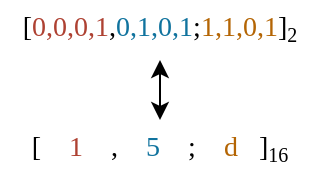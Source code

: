 <mxfile version="22.1.16" type="device">
  <diagram name="Page-1" id="PRzGFEer6lueQJeepG93">
    <mxGraphModel dx="391" dy="268" grid="1" gridSize="10" guides="1" tooltips="1" connect="1" arrows="1" fold="1" page="1" pageScale="1" pageWidth="850" pageHeight="1100" math="0" shadow="0">
      <root>
        <mxCell id="0" />
        <mxCell id="1" parent="0" />
        <mxCell id="E7tVoDa2i5Y7ydsUfZ0K-12" value="" style="edgeStyle=orthogonalEdgeStyle;rounded=0;orthogonalLoop=1;jettySize=auto;html=1;startArrow=classic;startFill=1;" edge="1" parent="1" source="E7tVoDa2i5Y7ydsUfZ0K-13" target="E7tVoDa2i5Y7ydsUfZ0K-14">
          <mxGeometry relative="1" as="geometry" />
        </mxCell>
        <mxCell id="E7tVoDa2i5Y7ydsUfZ0K-13" value="[&lt;font color=&quot;#ae4132&quot;&gt;0,0,0,1&lt;/font&gt;,&lt;font color=&quot;#10739e&quot;&gt;0,1,0,1&lt;/font&gt;;&lt;font color=&quot;#b46504&quot;&gt;1,1,0,1&lt;/font&gt;]&lt;sub&gt;&lt;font style=&quot;font-size: 10px;&quot;&gt;2&lt;/font&gt;&lt;/sub&gt;" style="text;html=1;strokeColor=none;fillColor=none;align=center;verticalAlign=middle;whiteSpace=wrap;rounded=0;fontFamily=Comic Sans MS;fontSize=14;" vertex="1" parent="1">
          <mxGeometry x="110" y="250" width="160" height="30" as="geometry" />
        </mxCell>
        <mxCell id="E7tVoDa2i5Y7ydsUfZ0K-14" value="[&amp;nbsp; &amp;nbsp;&lt;font color=&quot;#ae4132&quot;&gt;&amp;nbsp;1&amp;nbsp; &amp;nbsp; &lt;/font&gt;,&amp;nbsp; &amp;nbsp;&amp;nbsp;&lt;font color=&quot;#10739e&quot;&gt;5&amp;nbsp; &amp;nbsp;&amp;nbsp;&lt;/font&gt;;&amp;nbsp; &amp;nbsp;&amp;nbsp;&lt;font color=&quot;#b46504&quot;&gt;d&amp;nbsp; &amp;nbsp;&lt;/font&gt;]&lt;sub&gt;&lt;font style=&quot;font-size: 10px;&quot;&gt;16&lt;/font&gt;&lt;/sub&gt;" style="text;html=1;strokeColor=none;fillColor=none;align=center;verticalAlign=middle;whiteSpace=wrap;rounded=0;fontFamily=Comic Sans MS;fontSize=14;" vertex="1" parent="1">
          <mxGeometry x="110" y="310" width="160" height="30" as="geometry" />
        </mxCell>
      </root>
    </mxGraphModel>
  </diagram>
</mxfile>
